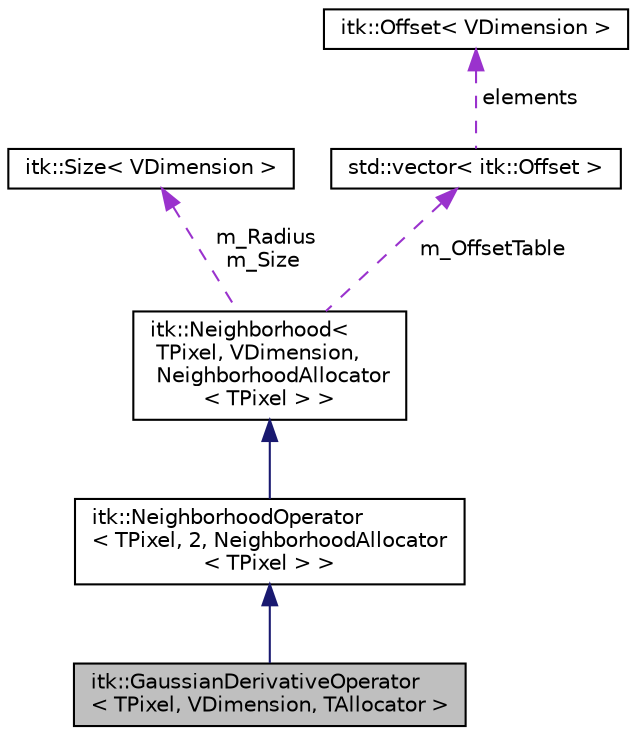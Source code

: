 digraph "itk::GaussianDerivativeOperator&lt; TPixel, VDimension, TAllocator &gt;"
{
 // LATEX_PDF_SIZE
  edge [fontname="Helvetica",fontsize="10",labelfontname="Helvetica",labelfontsize="10"];
  node [fontname="Helvetica",fontsize="10",shape=record];
  Node1 [label="itk::GaussianDerivativeOperator\l\< TPixel, VDimension, TAllocator \>",height=0.2,width=0.4,color="black", fillcolor="grey75", style="filled", fontcolor="black",tooltip="A NeighborhoodOperator whose coefficients are a one dimensional, discrete derivative Gaussian kernel."];
  Node2 -> Node1 [dir="back",color="midnightblue",fontsize="10",style="solid",fontname="Helvetica"];
  Node2 [label="itk::NeighborhoodOperator\l\< TPixel, 2, NeighborhoodAllocator\l\< TPixel \> \>",height=0.2,width=0.4,color="black", fillcolor="white", style="filled",URL="$classitk_1_1NeighborhoodOperator.html",tooltip=" "];
  Node3 -> Node2 [dir="back",color="midnightblue",fontsize="10",style="solid",fontname="Helvetica"];
  Node3 [label="itk::Neighborhood\<\l TPixel, VDimension,\l NeighborhoodAllocator\l\< TPixel \> \>",height=0.2,width=0.4,color="black", fillcolor="white", style="filled",URL="$classitk_1_1Neighborhood.html",tooltip=" "];
  Node4 -> Node3 [dir="back",color="darkorchid3",fontsize="10",style="dashed",label=" m_Radius\nm_Size" ,fontname="Helvetica"];
  Node4 [label="itk::Size\< VDimension \>",height=0.2,width=0.4,color="black", fillcolor="white", style="filled",URL="$structitk_1_1Size.html",tooltip=" "];
  Node5 -> Node3 [dir="back",color="darkorchid3",fontsize="10",style="dashed",label=" m_OffsetTable" ,fontname="Helvetica"];
  Node5 [label="std::vector\< itk::Offset \>",height=0.2,width=0.4,color="black", fillcolor="white", style="filled",tooltip=" "];
  Node6 -> Node5 [dir="back",color="darkorchid3",fontsize="10",style="dashed",label=" elements" ,fontname="Helvetica"];
  Node6 [label="itk::Offset\< VDimension \>",height=0.2,width=0.4,color="black", fillcolor="white", style="filled",URL="$structitk_1_1Offset.html",tooltip="Represent a n-dimensional offset between two n-dimensional indexes of n-dimensional image."];
}
